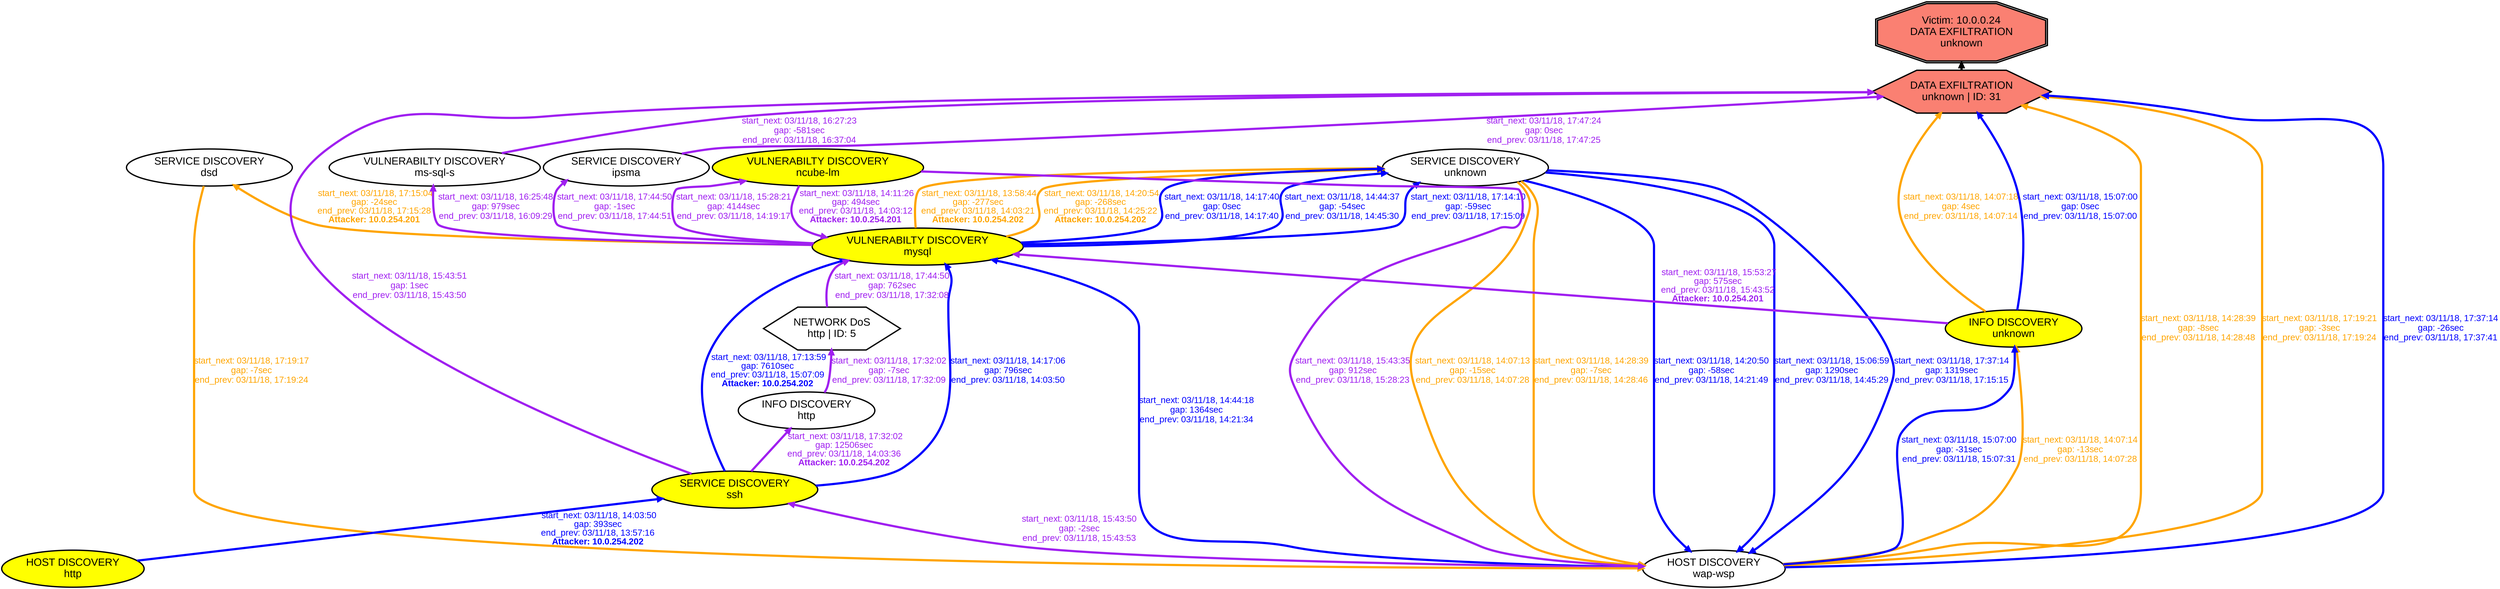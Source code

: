 digraph DATAEXFILTRATIONunknown {
rankdir="BT"; 
 graph [ nodesep="0.1", ranksep="0.02"] 
 node [ fontname=Arial, fontsize=24,penwidth=3]; 
 edge [ fontname=Arial, fontsize=20,penwidth=5 ];
"Victim: 10.0.0.24
DATA EXFILTRATION
unknown" [shape=doubleoctagon, style=filled, fillcolor=salmon];
{ rank = max; "Victim: 10.0.0.24
DATA EXFILTRATION
unknown"}
"DATA EXFILTRATION
unknown | ID: 31" -> "Victim: 10.0.0.24
DATA EXFILTRATION
unknown"
"DATA EXFILTRATION
unknown | ID: 31" [style=filled, fillcolor= salmon]
{ rank=same; "DATA EXFILTRATION
unknown | ID: 31"}
"VULNERABILTY DISCOVERY
mysql" [style=filled, fillcolor= yellow]
"VULNERABILTY DISCOVERY
mysql" -> "SERVICE DISCOVERY
unknown" [ color=orange] [label=<<font color="orange"> start_next: 03/11/18, 13:58:44<br/>gap: -277sec<br/>end_prev: 03/11/18, 14:03:21</font><br/><font color="orange"><b>Attacker: 10.0.254.202</b></font>>]
"SERVICE DISCOVERY
unknown" -> "HOST DISCOVERY
wap-wsp" [ label="start_next: 03/11/18, 14:07:13
gap: -15sec
end_prev: 03/11/18, 14:07:28"][ fontcolor="orange" color=orange]
"HOST DISCOVERY
wap-wsp" -> "INFO DISCOVERY
unknown" [ label="start_next: 03/11/18, 14:07:14
gap: -13sec
end_prev: 03/11/18, 14:07:28"][ fontcolor="orange" color=orange]
"INFO DISCOVERY
unknown" -> "DATA EXFILTRATION
unknown | ID: 31" [ label="start_next: 03/11/18, 14:07:18
gap: 4sec
end_prev: 03/11/18, 14:07:14"][ fontcolor="orange" color=orange]
"VULNERABILTY DISCOVERY
mysql" [style=filled, fillcolor= yellow]
"VULNERABILTY DISCOVERY
mysql" -> "SERVICE DISCOVERY
unknown" [ color=orange] [label=<<font color="orange"> start_next: 03/11/18, 14:20:54<br/>gap: -268sec<br/>end_prev: 03/11/18, 14:25:22</font><br/><font color="orange"><b>Attacker: 10.0.254.202</b></font>>]
"SERVICE DISCOVERY
unknown" -> "HOST DISCOVERY
wap-wsp" [ label="start_next: 03/11/18, 14:28:39
gap: -7sec
end_prev: 03/11/18, 14:28:46"][ fontcolor="orange" color=orange]
"HOST DISCOVERY
wap-wsp" -> "DATA EXFILTRATION
unknown | ID: 31" [ label="start_next: 03/11/18, 14:28:39
gap: -8sec
end_prev: 03/11/18, 14:28:48"][ fontcolor="orange" color=orange]
"VULNERABILTY DISCOVERY
mysql" [style=filled, fillcolor= yellow]
"VULNERABILTY DISCOVERY
mysql" -> "SERVICE DISCOVERY
dsd" [ color=orange] [label=<<font color="orange"> start_next: 03/11/18, 17:15:04<br/>gap: -24sec<br/>end_prev: 03/11/18, 17:15:28</font><br/><font color="orange"><b>Attacker: 10.0.254.201</b></font>>]
"SERVICE DISCOVERY
dsd" -> "HOST DISCOVERY
wap-wsp" [ label="start_next: 03/11/18, 17:19:17
gap: -7sec
end_prev: 03/11/18, 17:19:24"][ fontcolor="orange" color=orange]
"HOST DISCOVERY
wap-wsp" -> "DATA EXFILTRATION
unknown | ID: 31" [ label="start_next: 03/11/18, 17:19:21
gap: -3sec
end_prev: 03/11/18, 17:19:24"][ fontcolor="orange" color=orange]
"HOST DISCOVERY
http" [style=filled, fillcolor= yellow]
"HOST DISCOVERY
http" -> "SERVICE DISCOVERY
ssh" [ color=blue] [label=<<font color="blue"> start_next: 03/11/18, 14:03:50<br/>gap: 393sec<br/>end_prev: 03/11/18, 13:57:16</font><br/><font color="blue"><b>Attacker: 10.0.254.202</b></font>>]
"SERVICE DISCOVERY
ssh" -> "VULNERABILTY DISCOVERY
mysql" [ label="start_next: 03/11/18, 14:17:06
gap: 796sec
end_prev: 03/11/18, 14:03:50"][ fontcolor="blue" color=blue]
"VULNERABILTY DISCOVERY
mysql" -> "SERVICE DISCOVERY
unknown" [ label="start_next: 03/11/18, 14:17:40
gap: 0sec
end_prev: 03/11/18, 14:17:40"][ fontcolor="blue" color=blue]
"SERVICE DISCOVERY
unknown" -> "HOST DISCOVERY
wap-wsp" [ label="start_next: 03/11/18, 14:20:50
gap: -58sec
end_prev: 03/11/18, 14:21:49"][ fontcolor="blue" color=blue]
"HOST DISCOVERY
wap-wsp" -> "VULNERABILTY DISCOVERY
mysql" [ label="start_next: 03/11/18, 14:44:18
gap: 1364sec
end_prev: 03/11/18, 14:21:34"][ fontcolor="blue" color=blue]
"VULNERABILTY DISCOVERY
mysql" -> "SERVICE DISCOVERY
unknown" [ label="start_next: 03/11/18, 14:44:37
gap: -54sec
end_prev: 03/11/18, 14:45:30"][ fontcolor="blue" color=blue]
"SERVICE DISCOVERY
unknown" -> "HOST DISCOVERY
wap-wsp" [ label="start_next: 03/11/18, 15:06:59
gap: 1290sec
end_prev: 03/11/18, 14:45:29"][ fontcolor="blue" color=blue]
"HOST DISCOVERY
wap-wsp" -> "INFO DISCOVERY
unknown" [ label="start_next: 03/11/18, 15:07:00
gap: -31sec
end_prev: 03/11/18, 15:07:31"][ fontcolor="blue" color=blue]
"INFO DISCOVERY
unknown" -> "DATA EXFILTRATION
unknown | ID: 31" [ label="start_next: 03/11/18, 15:07:00
gap: 0sec
end_prev: 03/11/18, 15:07:00"][ fontcolor="blue" color=blue]
"SERVICE DISCOVERY
ssh" [style=filled, fillcolor= yellow]
"SERVICE DISCOVERY
ssh" -> "VULNERABILTY DISCOVERY
mysql" [ color=blue] [label=<<font color="blue"> start_next: 03/11/18, 17:13:59<br/>gap: 7610sec<br/>end_prev: 03/11/18, 15:07:09</font><br/><font color="blue"><b>Attacker: 10.0.254.202</b></font>>]
"VULNERABILTY DISCOVERY
mysql" -> "SERVICE DISCOVERY
unknown" [ label="start_next: 03/11/18, 17:14:10
gap: -59sec
end_prev: 03/11/18, 17:15:09"][ fontcolor="blue" color=blue]
"SERVICE DISCOVERY
unknown" -> "HOST DISCOVERY
wap-wsp" [ label="start_next: 03/11/18, 17:37:14
gap: 1319sec
end_prev: 03/11/18, 17:15:15"][ fontcolor="blue" color=blue]
"HOST DISCOVERY
wap-wsp" -> "DATA EXFILTRATION
unknown | ID: 31" [ label="start_next: 03/11/18, 17:37:14
gap: -26sec
end_prev: 03/11/18, 17:37:41"][ fontcolor="blue" color=blue]
"VULNERABILTY DISCOVERY
ncube-lm" [style=filled, fillcolor= yellow]
"VULNERABILTY DISCOVERY
ncube-lm" -> "VULNERABILTY DISCOVERY
mysql" [ color=purple] [label=<<font color="purple"> start_next: 03/11/18, 14:11:26<br/>gap: 494sec<br/>end_prev: 03/11/18, 14:03:12</font><br/><font color="purple"><b>Attacker: 10.0.254.201</b></font>>]
"VULNERABILTY DISCOVERY
mysql" -> "VULNERABILTY DISCOVERY
ncube-lm" [ label="start_next: 03/11/18, 15:28:21
gap: 4144sec
end_prev: 03/11/18, 14:19:17"][ fontcolor="purple" color=purple]
"VULNERABILTY DISCOVERY
ncube-lm" -> "HOST DISCOVERY
wap-wsp" [ label="start_next: 03/11/18, 15:43:35
gap: 912sec
end_prev: 03/11/18, 15:28:23"][ fontcolor="purple" color=purple]
"HOST DISCOVERY
wap-wsp" -> "SERVICE DISCOVERY
ssh" [ label="start_next: 03/11/18, 15:43:50
gap: -2sec
end_prev: 03/11/18, 15:43:53"][ fontcolor="purple" color=purple]
"SERVICE DISCOVERY
ssh" -> "DATA EXFILTRATION
unknown | ID: 31" [ label="start_next: 03/11/18, 15:43:51
gap: 1sec
end_prev: 03/11/18, 15:43:50"][ fontcolor="purple" color=purple]
"INFO DISCOVERY
unknown" [style=filled, fillcolor= yellow]
"INFO DISCOVERY
unknown" -> "VULNERABILTY DISCOVERY
mysql" [ color=purple] [label=<<font color="purple"> start_next: 03/11/18, 15:53:27<br/>gap: 575sec<br/>end_prev: 03/11/18, 15:43:52</font><br/><font color="purple"><b>Attacker: 10.0.254.201</b></font>>]
"VULNERABILTY DISCOVERY
mysql" -> "VULNERABILTY DISCOVERY
ms-sql-s" [ label="start_next: 03/11/18, 16:25:48
gap: 979sec
end_prev: 03/11/18, 16:09:29"][ fontcolor="purple" color=purple]
"VULNERABILTY DISCOVERY
ms-sql-s" -> "DATA EXFILTRATION
unknown | ID: 31" [ label="start_next: 03/11/18, 16:27:23
gap: -581sec
end_prev: 03/11/18, 16:37:04"][ fontcolor="purple" color=purple]
"SERVICE DISCOVERY
ssh" [style=filled, fillcolor= yellow]
"SERVICE DISCOVERY
ssh" -> "INFO DISCOVERY
http" [ color=purple] [label=<<font color="purple"> start_next: 03/11/18, 17:32:02<br/>gap: 12506sec<br/>end_prev: 03/11/18, 14:03:36</font><br/><font color="purple"><b>Attacker: 10.0.254.202</b></font>>]
"INFO DISCOVERY
http" -> "NETWORK DoS
http | ID: 5" [ label="start_next: 03/11/18, 17:32:02
gap: -7sec
end_prev: 03/11/18, 17:32:09"][ fontcolor="purple" color=purple]
"NETWORK DoS
http | ID: 5" -> "VULNERABILTY DISCOVERY
mysql" [ label="start_next: 03/11/18, 17:44:50
gap: 762sec
end_prev: 03/11/18, 17:32:08"][ fontcolor="purple" color=purple]
"VULNERABILTY DISCOVERY
mysql" -> "SERVICE DISCOVERY
ipsma" [ label="start_next: 03/11/18, 17:44:50
gap: -1sec
end_prev: 03/11/18, 17:44:51"][ fontcolor="purple" color=purple]
"SERVICE DISCOVERY
ipsma" -> "DATA EXFILTRATION
unknown | ID: 31" [ label="start_next: 03/11/18, 17:47:24
gap: 0sec
end_prev: 03/11/18, 17:47:25"][ fontcolor="purple" color=purple]
"VULNERABILTY DISCOVERY
mysql" [shape=oval]
"VULNERABILTY DISCOVERY
mysql" [tooltip="ET SCAN Suspicious inbound to mySQL port 3306
ET SCAN Suspicious inbound to MSSQL port 1433
ET SCAN Suspicious inbound to PostgreSQL port 5432
ET SCAN Suspicious inbound to Oracle SQL port 1521
ET SCAN Suspicious inbound to mSQL port 4333"]
"SERVICE DISCOVERY
unknown" [shape=oval]
"SERVICE DISCOVERY
unknown" [tooltip="ET SCAN Potential VNC Scan 5800-5820
ET SCAN Potential SSH Scan
ET SCAN Potential VNC Scan 5900-5920"]
"HOST DISCOVERY
wap-wsp" [shape=oval]
"HOST DISCOVERY
wap-wsp" [tooltip="ET SCAN Nmap Scripting Engine User-Agent Detected (Nmap Scripting Engine)
ET SCAN Possible Nmap User-Agent Observed"]
"INFO DISCOVERY
unknown" [shape=oval]
"INFO DISCOVERY
unknown" [tooltip="ETPRO ATTACK_RESPONSE MongoDB Version Request"]
"DATA EXFILTRATION
unknown | ID: 31" [shape=hexagon]
"DATA EXFILTRATION
unknown | ID: 31" [tooltip="ETPRO ATTACK_RESPONSE MongoDB Database Enumeration Request"]
"SERVICE DISCOVERY
dsd" [shape=oval]
"SERVICE DISCOVERY
dsd" [tooltip="ET SCAN Potential VNC Scan 5900-5920
ET SCAN Potential VNC Scan 5800-5820
ET SCAN Potential SSH Scan"]
"HOST DISCOVERY
http" [shape=oval]
"HOST DISCOVERY
http" [tooltip="ET SCAN Nmap Scripting Engine User-Agent Detected (Nmap Scripting Engine)
ET SCAN Possible Nmap User-Agent Observed"]
"SERVICE DISCOVERY
ssh" [shape=oval]
"SERVICE DISCOVERY
ssh" [tooltip="ET SCAN Potential SSH Scan"]
"VULNERABILTY DISCOVERY
ncube-lm" [shape=oval]
"VULNERABILTY DISCOVERY
ncube-lm" [tooltip="ET SCAN Suspicious inbound to mySQL port 3306
ET SCAN Suspicious inbound to Oracle SQL port 1521"]
"VULNERABILTY DISCOVERY
ms-sql-s" [shape=oval]
"VULNERABILTY DISCOVERY
ms-sql-s" [tooltip="ET SCAN Suspicious inbound to mySQL port 3306
ET SCAN Suspicious inbound to MSSQL port 1433
ET SCAN Suspicious inbound to PostgreSQL port 5432
ET SCAN Suspicious inbound to Oracle SQL port 1521
ET SCAN Suspicious inbound to mSQL port 4333"]
"INFO DISCOVERY
http" [shape=oval]
"INFO DISCOVERY
http" [tooltip="GPL WEB_SERVER .htaccess access
GPL WEB_SERVER /~root access
GPL WEB_SERVER iisadmin access
GPL WEB_SERVER printenv access
GPL WEB_SERVER .htpasswd access
GPL WEB_SERVER global.asa access"]
"NETWORK DoS
http | ID: 5" [shape=hexagon]
"NETWORK DoS
http | ID: 5" [tooltip="ET WEB_SERVER Possible Cherokee Web Server GET AUX Request Denial Of Service Attempt"]
"SERVICE DISCOVERY
ipsma" [shape=oval]
"SERVICE DISCOVERY
ipsma" [tooltip="ET SCAN Potential VNC Scan 5900-5920
ET SCAN Potential VNC Scan 5800-5820
ET SCAN Potential SSH Scan"]
}
